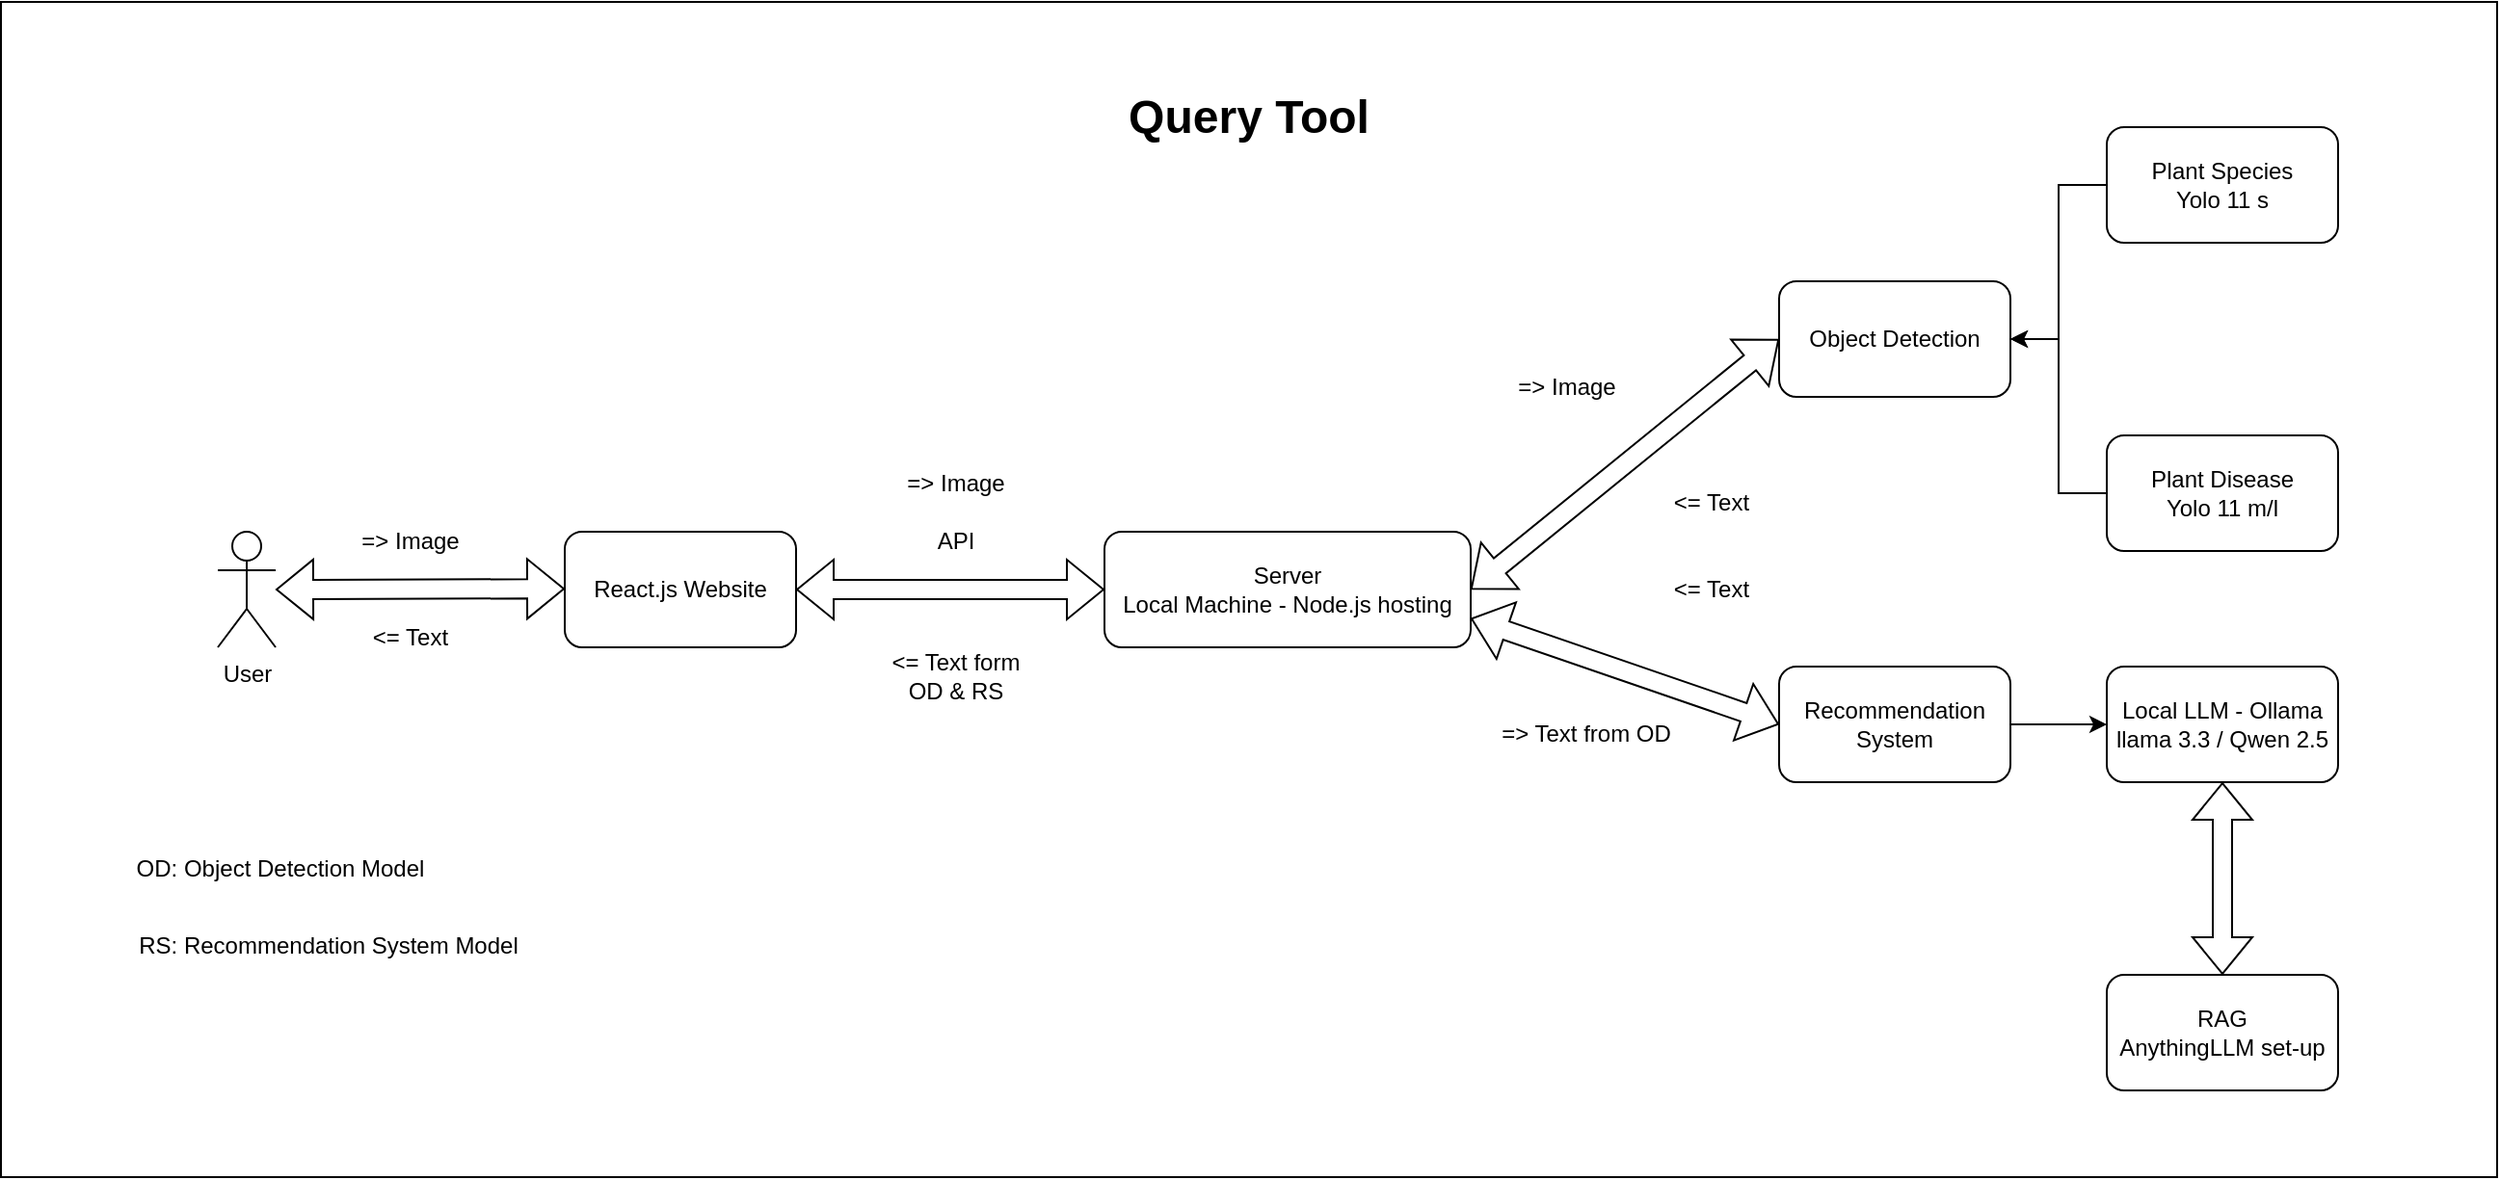 <mxfile version="24.8.4">
  <diagram name="第 1 页" id="BAIrDELThEa30hd3QXzl">
    <mxGraphModel dx="4005" dy="2924" grid="1" gridSize="10" guides="1" tooltips="1" connect="1" arrows="1" fold="1" page="1" pageScale="1" pageWidth="827" pageHeight="1169" math="0" shadow="0">
      <root>
        <mxCell id="0" />
        <mxCell id="1" parent="0" />
        <mxCell id="IFX9tUCQLyoy-UFvelIa-1" value="" style="rounded=0;whiteSpace=wrap;html=1;" parent="1" vertex="1">
          <mxGeometry x="-82.5" y="-15" width="1295" height="610" as="geometry" />
        </mxCell>
        <mxCell id="IFX9tUCQLyoy-UFvelIa-2" value="&lt;h1&gt;Query Tool&lt;/h1&gt;" style="text;html=1;align=center;verticalAlign=middle;whiteSpace=wrap;rounded=0;" parent="1" vertex="1">
          <mxGeometry x="450" y="30" width="230" height="30" as="geometry" />
        </mxCell>
        <mxCell id="IFX9tUCQLyoy-UFvelIa-3" value="User" style="shape=umlActor;verticalLabelPosition=bottom;verticalAlign=top;html=1;outlineConnect=0;" parent="1" vertex="1">
          <mxGeometry x="30" y="260" width="30" height="60" as="geometry" />
        </mxCell>
        <mxCell id="IFX9tUCQLyoy-UFvelIa-5" value="React.js Website" style="rounded=1;whiteSpace=wrap;html=1;" parent="1" vertex="1">
          <mxGeometry x="210" y="260" width="120" height="60" as="geometry" />
        </mxCell>
        <mxCell id="IFX9tUCQLyoy-UFvelIa-9" value="" style="shape=flexArrow;endArrow=classic;startArrow=classic;html=1;rounded=0;entryX=0;entryY=0.493;entryDx=0;entryDy=0;entryPerimeter=0;" parent="1" edge="1" target="IFX9tUCQLyoy-UFvelIa-5">
          <mxGeometry width="100" height="100" relative="1" as="geometry">
            <mxPoint x="60" y="290" as="sourcePoint" />
            <mxPoint x="205.0" y="289.58" as="targetPoint" />
          </mxGeometry>
        </mxCell>
        <mxCell id="IFX9tUCQLyoy-UFvelIa-10" value="Server&lt;div&gt;Local Machine - Node.js hosting&lt;/div&gt;" style="rounded=1;whiteSpace=wrap;html=1;" parent="1" vertex="1">
          <mxGeometry x="490" y="260" width="190" height="60" as="geometry" />
        </mxCell>
        <mxCell id="IFX9tUCQLyoy-UFvelIa-11" value="Object Detection" style="rounded=1;whiteSpace=wrap;html=1;" parent="1" vertex="1">
          <mxGeometry x="840" y="130" width="120" height="60" as="geometry" />
        </mxCell>
        <mxCell id="l-MEXNuIdmN8-d6I6jXL-10" style="edgeStyle=orthogonalEdgeStyle;rounded=0;orthogonalLoop=1;jettySize=auto;html=1;" edge="1" parent="1" source="IFX9tUCQLyoy-UFvelIa-12" target="l-MEXNuIdmN8-d6I6jXL-6">
          <mxGeometry relative="1" as="geometry" />
        </mxCell>
        <mxCell id="IFX9tUCQLyoy-UFvelIa-12" value="Recommendation System" style="rounded=1;whiteSpace=wrap;html=1;" parent="1" vertex="1">
          <mxGeometry x="840" y="330" width="120" height="60" as="geometry" />
        </mxCell>
        <mxCell id="IFX9tUCQLyoy-UFvelIa-14" value="" style="shape=flexArrow;endArrow=classic;startArrow=classic;html=1;rounded=0;exitX=1;exitY=0.5;exitDx=0;exitDy=0;entryX=0;entryY=0.5;entryDx=0;entryDy=0;" parent="1" edge="1" target="IFX9tUCQLyoy-UFvelIa-10" source="IFX9tUCQLyoy-UFvelIa-5">
          <mxGeometry width="100" height="100" relative="1" as="geometry">
            <mxPoint x="341.0" y="290" as="sourcePoint" />
            <mxPoint x="486.0" y="290" as="targetPoint" />
          </mxGeometry>
        </mxCell>
        <mxCell id="IFX9tUCQLyoy-UFvelIa-15" value="API" style="text;html=1;align=center;verticalAlign=middle;whiteSpace=wrap;rounded=0;" parent="1" vertex="1">
          <mxGeometry x="383" y="250" width="60" height="30" as="geometry" />
        </mxCell>
        <mxCell id="IFX9tUCQLyoy-UFvelIa-16" value="&lt;span style=&quot;background-color: initial;&quot;&gt;=&amp;gt;&amp;nbsp;&lt;/span&gt;&lt;span style=&quot;background-color: initial;&quot;&gt;Image&lt;/span&gt;" style="text;html=1;align=center;verticalAlign=middle;whiteSpace=wrap;rounded=0;" parent="1" vertex="1">
          <mxGeometry x="80" y="250" width="100" height="30" as="geometry" />
        </mxCell>
        <mxCell id="IFX9tUCQLyoy-UFvelIa-17" value="" style="shape=flexArrow;endArrow=classic;startArrow=classic;html=1;rounded=0;exitX=1;exitY=0.5;exitDx=0;exitDy=0;entryX=0;entryY=0.5;entryDx=0;entryDy=0;" parent="1" source="IFX9tUCQLyoy-UFvelIa-10" edge="1" target="IFX9tUCQLyoy-UFvelIa-11">
          <mxGeometry width="100" height="100" relative="1" as="geometry">
            <mxPoint x="745.0" y="219.71" as="sourcePoint" />
            <mxPoint x="890.0" y="219.71" as="targetPoint" />
          </mxGeometry>
        </mxCell>
        <mxCell id="IFX9tUCQLyoy-UFvelIa-18" value="" style="shape=flexArrow;endArrow=classic;startArrow=classic;html=1;rounded=0;entryX=0;entryY=0.5;entryDx=0;entryDy=0;exitX=1;exitY=0.75;exitDx=0;exitDy=0;" parent="1" target="IFX9tUCQLyoy-UFvelIa-12" edge="1" source="IFX9tUCQLyoy-UFvelIa-10">
          <mxGeometry width="100" height="100" relative="1" as="geometry">
            <mxPoint x="695" y="303.29" as="sourcePoint" />
            <mxPoint x="890.0" y="250.0" as="targetPoint" />
          </mxGeometry>
        </mxCell>
        <mxCell id="IFX9tUCQLyoy-UFvelIa-19" value="&amp;lt;= Text" style="text;html=1;align=center;verticalAlign=middle;whiteSpace=wrap;rounded=0;" parent="1" vertex="1">
          <mxGeometry x="95" y="300" width="70" height="30" as="geometry" />
        </mxCell>
        <mxCell id="IFX9tUCQLyoy-UFvelIa-21" value="&lt;span style=&quot;background-color: initial;&quot;&gt;=&amp;gt;&amp;nbsp;&lt;/span&gt;&lt;span style=&quot;background-color: initial;&quot;&gt;Image&lt;/span&gt;" style="text;html=1;align=center;verticalAlign=middle;whiteSpace=wrap;rounded=0;" parent="1" vertex="1">
          <mxGeometry x="363" y="220" width="100" height="30" as="geometry" />
        </mxCell>
        <mxCell id="IFX9tUCQLyoy-UFvelIa-22" value="&amp;lt;= Text form OD &amp;amp; RS" style="text;html=1;align=center;verticalAlign=middle;whiteSpace=wrap;rounded=0;" parent="1" vertex="1">
          <mxGeometry x="378" y="320" width="70" height="30" as="geometry" />
        </mxCell>
        <mxCell id="IFX9tUCQLyoy-UFvelIa-23" value="&lt;span style=&quot;background-color: initial;&quot;&gt;=&amp;gt;&amp;nbsp;&lt;/span&gt;&lt;span style=&quot;background-color: initial;&quot;&gt;Image&lt;/span&gt;" style="text;html=1;align=center;verticalAlign=middle;whiteSpace=wrap;rounded=0;" parent="1" vertex="1">
          <mxGeometry x="680" y="170" width="100" height="30" as="geometry" />
        </mxCell>
        <mxCell id="IFX9tUCQLyoy-UFvelIa-24" value="&amp;lt;= Text" style="text;html=1;align=center;verticalAlign=middle;whiteSpace=wrap;rounded=0;" parent="1" vertex="1">
          <mxGeometry x="770" y="230" width="70" height="30" as="geometry" />
        </mxCell>
        <mxCell id="IFX9tUCQLyoy-UFvelIa-25" value="&lt;span style=&quot;background-color: initial;&quot;&gt;=&amp;gt; Text from OD&lt;/span&gt;" style="text;html=1;align=center;verticalAlign=middle;whiteSpace=wrap;rounded=0;" parent="1" vertex="1">
          <mxGeometry x="690" y="350" width="100" height="30" as="geometry" />
        </mxCell>
        <mxCell id="IFX9tUCQLyoy-UFvelIa-26" value="&amp;lt;= Text" style="text;html=1;align=center;verticalAlign=middle;whiteSpace=wrap;rounded=0;" parent="1" vertex="1">
          <mxGeometry x="770" y="275" width="70" height="30" as="geometry" />
        </mxCell>
        <mxCell id="IFX9tUCQLyoy-UFvelIa-27" value="OD: Object Detection Model" style="text;html=1;align=center;verticalAlign=middle;whiteSpace=wrap;rounded=0;" parent="1" vertex="1">
          <mxGeometry x="-20" y="420" width="165" height="30" as="geometry" />
        </mxCell>
        <mxCell id="IFX9tUCQLyoy-UFvelIa-28" value="RS: Recommendation System Model" style="text;html=1;align=center;verticalAlign=middle;whiteSpace=wrap;rounded=0;" parent="1" vertex="1">
          <mxGeometry x="-20" y="460" width="215" height="30" as="geometry" />
        </mxCell>
        <mxCell id="l-MEXNuIdmN8-d6I6jXL-4" style="edgeStyle=orthogonalEdgeStyle;rounded=0;orthogonalLoop=1;jettySize=auto;html=1;entryX=1;entryY=0.5;entryDx=0;entryDy=0;" edge="1" parent="1" source="l-MEXNuIdmN8-d6I6jXL-2" target="IFX9tUCQLyoy-UFvelIa-11">
          <mxGeometry relative="1" as="geometry" />
        </mxCell>
        <mxCell id="l-MEXNuIdmN8-d6I6jXL-2" value="Plant Species&lt;div&gt;Yolo 11 s&lt;/div&gt;" style="rounded=1;whiteSpace=wrap;html=1;" vertex="1" parent="1">
          <mxGeometry x="1010" y="50" width="120" height="60" as="geometry" />
        </mxCell>
        <mxCell id="l-MEXNuIdmN8-d6I6jXL-5" style="edgeStyle=orthogonalEdgeStyle;rounded=0;orthogonalLoop=1;jettySize=auto;html=1;entryX=1;entryY=0.5;entryDx=0;entryDy=0;" edge="1" parent="1" source="l-MEXNuIdmN8-d6I6jXL-3" target="IFX9tUCQLyoy-UFvelIa-11">
          <mxGeometry relative="1" as="geometry" />
        </mxCell>
        <mxCell id="l-MEXNuIdmN8-d6I6jXL-3" value="Plant Disease&lt;div&gt;Yolo 11 m/l&lt;/div&gt;" style="rounded=1;whiteSpace=wrap;html=1;" vertex="1" parent="1">
          <mxGeometry x="1010" y="210" width="120" height="60" as="geometry" />
        </mxCell>
        <mxCell id="l-MEXNuIdmN8-d6I6jXL-6" value="Local LLM - Ollama&lt;div&gt;llama 3.3 / Qwen 2.5&lt;/div&gt;" style="rounded=1;whiteSpace=wrap;html=1;" vertex="1" parent="1">
          <mxGeometry x="1010" y="330" width="120" height="60" as="geometry" />
        </mxCell>
        <mxCell id="l-MEXNuIdmN8-d6I6jXL-7" value="RAG&lt;div&gt;AnythingLLM set-up&lt;/div&gt;" style="rounded=1;whiteSpace=wrap;html=1;" vertex="1" parent="1">
          <mxGeometry x="1010" y="490" width="120" height="60" as="geometry" />
        </mxCell>
        <mxCell id="l-MEXNuIdmN8-d6I6jXL-9" value="" style="shape=flexArrow;endArrow=classic;startArrow=classic;html=1;rounded=0;entryX=0.5;entryY=0;entryDx=0;entryDy=0;exitX=0.5;exitY=1;exitDx=0;exitDy=0;" edge="1" parent="1" source="l-MEXNuIdmN8-d6I6jXL-6" target="l-MEXNuIdmN8-d6I6jXL-7">
          <mxGeometry width="100" height="100" relative="1" as="geometry">
            <mxPoint x="1000" y="500" as="sourcePoint" />
            <mxPoint x="1100" y="400" as="targetPoint" />
          </mxGeometry>
        </mxCell>
      </root>
    </mxGraphModel>
  </diagram>
</mxfile>
